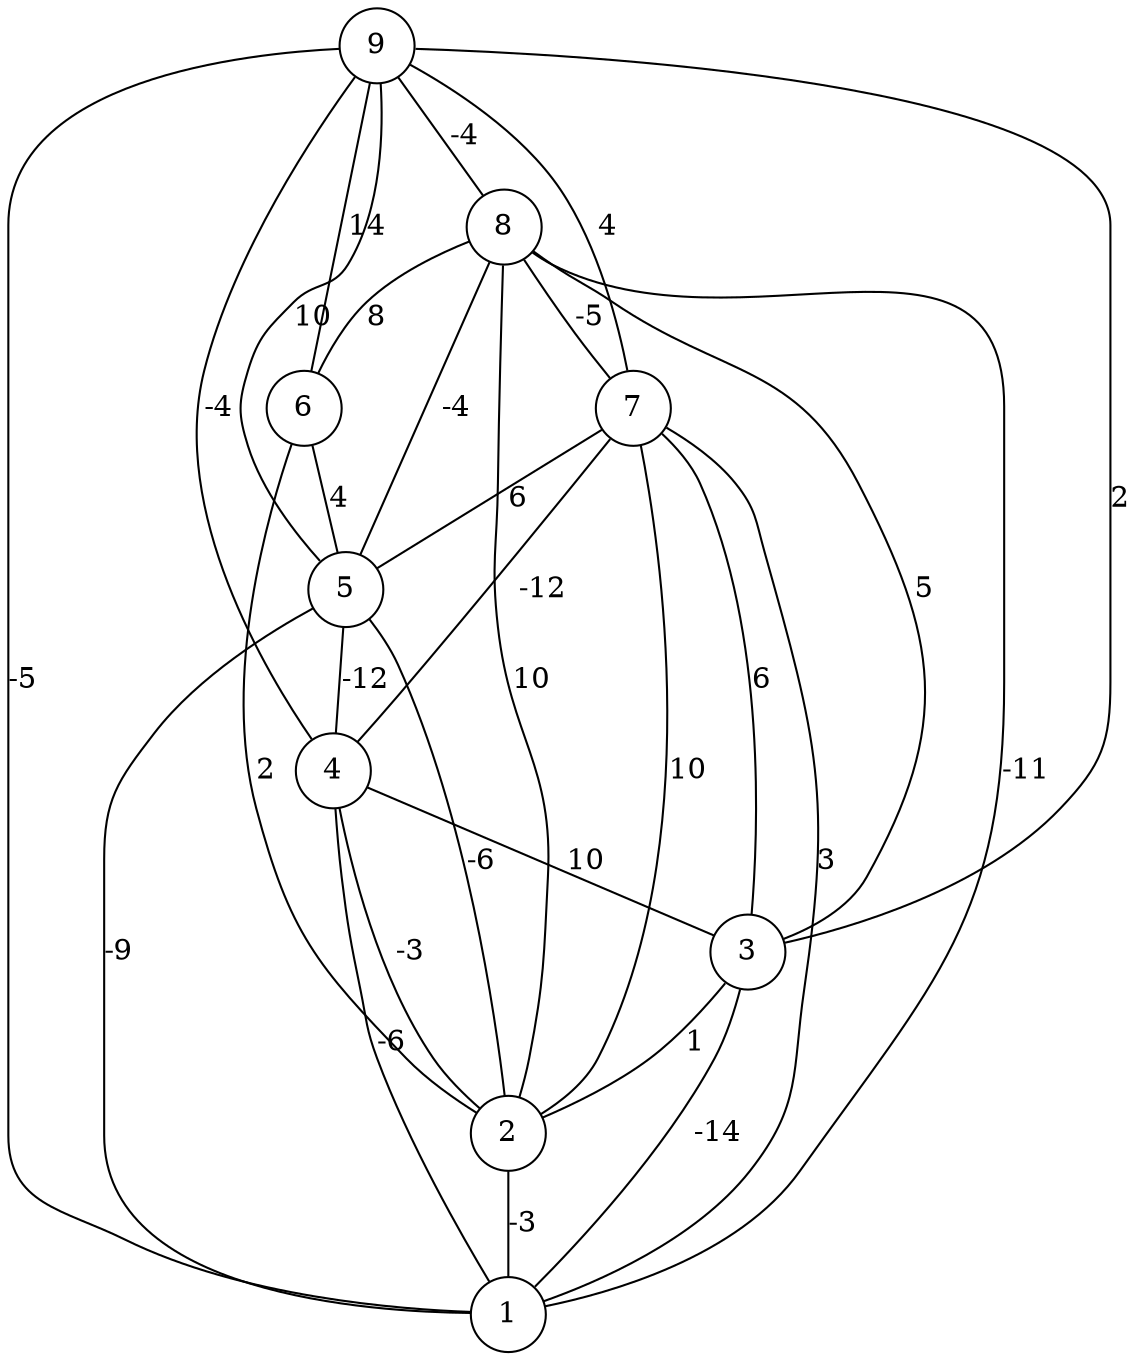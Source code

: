 graph { 
	 fontname="Helvetica,Arial,sans-serif" 
	 node [shape = circle]; 
	 9 -- 1 [label = "-5"];
	 9 -- 3 [label = "2"];
	 9 -- 4 [label = "-4"];
	 9 -- 5 [label = "10"];
	 9 -- 6 [label = "14"];
	 9 -- 7 [label = "4"];
	 9 -- 8 [label = "-4"];
	 8 -- 1 [label = "-11"];
	 8 -- 2 [label = "10"];
	 8 -- 3 [label = "5"];
	 8 -- 5 [label = "-4"];
	 8 -- 6 [label = "8"];
	 8 -- 7 [label = "-5"];
	 7 -- 1 [label = "3"];
	 7 -- 2 [label = "10"];
	 7 -- 3 [label = "6"];
	 7 -- 4 [label = "-12"];
	 7 -- 5 [label = "6"];
	 6 -- 2 [label = "2"];
	 6 -- 5 [label = "4"];
	 5 -- 1 [label = "-9"];
	 5 -- 2 [label = "-6"];
	 5 -- 4 [label = "-12"];
	 4 -- 1 [label = "-6"];
	 4 -- 2 [label = "-3"];
	 4 -- 3 [label = "10"];
	 3 -- 1 [label = "-14"];
	 3 -- 2 [label = "1"];
	 2 -- 1 [label = "-3"];
	 1;
	 2;
	 3;
	 4;
	 5;
	 6;
	 7;
	 8;
	 9;
}
